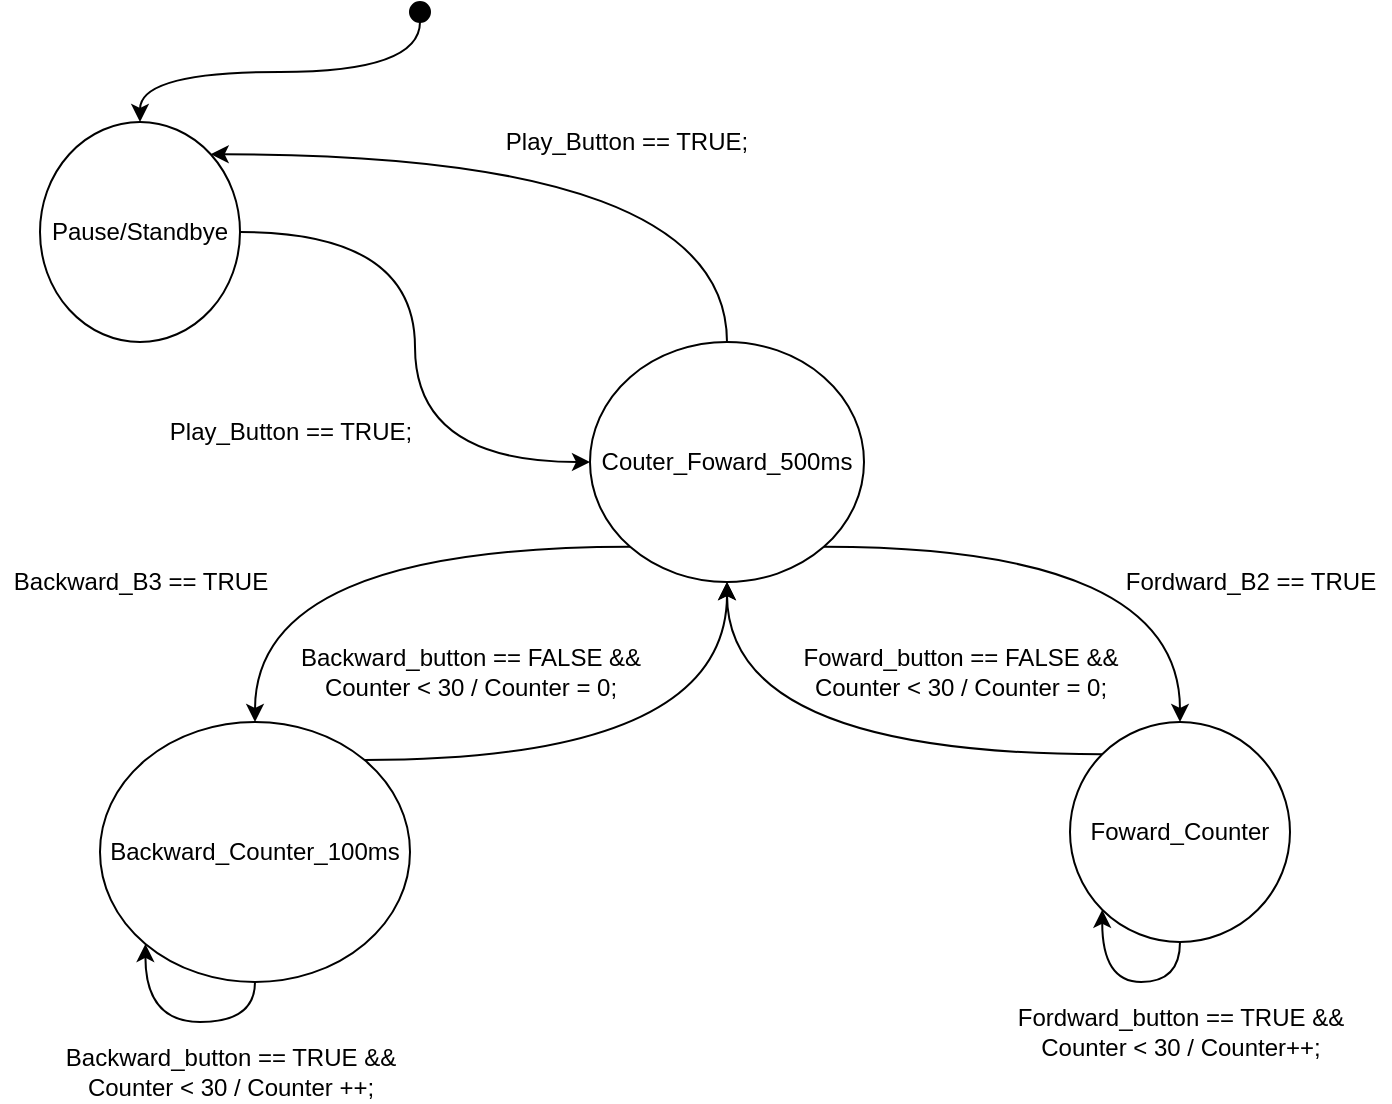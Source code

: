 <mxfile version="12.6.5" type="device"><diagram id="GSF70MEqEoRXxdnt4Wd_" name="Page-1"><mxGraphModel dx="655" dy="613" grid="1" gridSize="10" guides="1" tooltips="1" connect="1" arrows="1" fold="1" page="1" pageScale="1" pageWidth="827" pageHeight="1169" math="0" shadow="0"><root><mxCell id="0"/><mxCell id="1" parent="0"/><mxCell id="SVMWler_4aTxR4SaxBWR-27" style="edgeStyle=orthogonalEdgeStyle;curved=1;rounded=0;orthogonalLoop=1;jettySize=auto;html=1;exitX=1;exitY=0.5;exitDx=0;exitDy=0;entryX=0;entryY=0.5;entryDx=0;entryDy=0;" edge="1" parent="1" source="SVMWler_4aTxR4SaxBWR-1" target="SVMWler_4aTxR4SaxBWR-2"><mxGeometry relative="1" as="geometry"/></mxCell><mxCell id="SVMWler_4aTxR4SaxBWR-1" value="Pause/Standbye" style="ellipse;whiteSpace=wrap;html=1;" vertex="1" parent="1"><mxGeometry x="75" y="70" width="100" height="110" as="geometry"/></mxCell><mxCell id="SVMWler_4aTxR4SaxBWR-10" style="edgeStyle=orthogonalEdgeStyle;rounded=0;orthogonalLoop=1;jettySize=auto;html=1;exitX=0;exitY=1;exitDx=0;exitDy=0;entryX=0.5;entryY=0;entryDx=0;entryDy=0;curved=1;" edge="1" parent="1" source="SVMWler_4aTxR4SaxBWR-2" target="SVMWler_4aTxR4SaxBWR-8"><mxGeometry relative="1" as="geometry"/></mxCell><mxCell id="SVMWler_4aTxR4SaxBWR-11" style="edgeStyle=orthogonalEdgeStyle;rounded=0;orthogonalLoop=1;jettySize=auto;html=1;exitX=1;exitY=1;exitDx=0;exitDy=0;entryX=0.5;entryY=0;entryDx=0;entryDy=0;curved=1;" edge="1" parent="1" source="SVMWler_4aTxR4SaxBWR-2" target="SVMWler_4aTxR4SaxBWR-9"><mxGeometry relative="1" as="geometry"/></mxCell><mxCell id="SVMWler_4aTxR4SaxBWR-32" style="edgeStyle=orthogonalEdgeStyle;curved=1;rounded=0;orthogonalLoop=1;jettySize=auto;html=1;exitX=0.5;exitY=0;exitDx=0;exitDy=0;entryX=1;entryY=0;entryDx=0;entryDy=0;" edge="1" parent="1" source="SVMWler_4aTxR4SaxBWR-2" target="SVMWler_4aTxR4SaxBWR-1"><mxGeometry relative="1" as="geometry"/></mxCell><mxCell id="SVMWler_4aTxR4SaxBWR-2" value="Couter_Foward_500ms" style="ellipse;whiteSpace=wrap;html=1;" vertex="1" parent="1"><mxGeometry x="350" y="180" width="137" height="120" as="geometry"/></mxCell><mxCell id="SVMWler_4aTxR4SaxBWR-6" value="Play_Button == TRUE;" style="text;html=1;align=center;verticalAlign=middle;resizable=0;points=[];autosize=1;" vertex="1" parent="1"><mxGeometry x="130" y="215" width="140" height="20" as="geometry"/></mxCell><mxCell id="SVMWler_4aTxR4SaxBWR-20" style="edgeStyle=orthogonalEdgeStyle;curved=1;rounded=0;orthogonalLoop=1;jettySize=auto;html=1;exitX=1;exitY=0;exitDx=0;exitDy=0;entryX=0.5;entryY=1;entryDx=0;entryDy=0;" edge="1" parent="1" source="SVMWler_4aTxR4SaxBWR-8" target="SVMWler_4aTxR4SaxBWR-2"><mxGeometry relative="1" as="geometry"><mxPoint x="413" y="340" as="targetPoint"/></mxGeometry></mxCell><mxCell id="SVMWler_4aTxR4SaxBWR-8" value="Backward_Counter_100ms" style="ellipse;whiteSpace=wrap;html=1;" vertex="1" parent="1"><mxGeometry x="105" y="370" width="155" height="130" as="geometry"/></mxCell><mxCell id="SVMWler_4aTxR4SaxBWR-21" style="edgeStyle=orthogonalEdgeStyle;curved=1;rounded=0;orthogonalLoop=1;jettySize=auto;html=1;exitX=0;exitY=0;exitDx=0;exitDy=0;entryX=0.5;entryY=1;entryDx=0;entryDy=0;" edge="1" parent="1" source="SVMWler_4aTxR4SaxBWR-9" target="SVMWler_4aTxR4SaxBWR-2"><mxGeometry relative="1" as="geometry"><mxPoint x="413" y="340" as="targetPoint"/></mxGeometry></mxCell><mxCell id="SVMWler_4aTxR4SaxBWR-9" value="Foward_Counter" style="ellipse;whiteSpace=wrap;html=1;" vertex="1" parent="1"><mxGeometry x="590" y="370" width="110" height="110" as="geometry"/></mxCell><mxCell id="SVMWler_4aTxR4SaxBWR-12" value="Backward_B3 == TRUE" style="text;html=1;align=center;verticalAlign=middle;resizable=0;points=[];autosize=1;" vertex="1" parent="1"><mxGeometry x="55" y="290" width="140" height="20" as="geometry"/></mxCell><mxCell id="SVMWler_4aTxR4SaxBWR-13" value="Fordward_B2 == TRUE" style="text;html=1;align=center;verticalAlign=middle;resizable=0;points=[];autosize=1;" vertex="1" parent="1"><mxGeometry x="610" y="290" width="140" height="20" as="geometry"/></mxCell><mxCell id="SVMWler_4aTxR4SaxBWR-16" value="Backward_button == TRUE &amp;amp;&amp;amp; &lt;br&gt;Counter &amp;lt; 30 / Counter ++;" style="text;html=1;align=center;verticalAlign=middle;resizable=0;points=[];autosize=1;" vertex="1" parent="1"><mxGeometry x="80" y="530" width="180" height="30" as="geometry"/></mxCell><mxCell id="SVMWler_4aTxR4SaxBWR-19" value="Fordward_button == TRUE &amp;amp;&amp;amp; &lt;br&gt;Counter &amp;lt; 30 / Counter++;" style="text;html=1;align=center;verticalAlign=middle;resizable=0;points=[];autosize=1;" vertex="1" parent="1"><mxGeometry x="555" y="510" width="180" height="30" as="geometry"/></mxCell><mxCell id="SVMWler_4aTxR4SaxBWR-22" value="Backward_button == FALSE &amp;amp;&amp;amp;&lt;br&gt;Counter &amp;lt; 30 / Counter = 0;" style="text;html=1;align=center;verticalAlign=middle;resizable=0;points=[];autosize=1;" vertex="1" parent="1"><mxGeometry x="195" y="330" width="190" height="30" as="geometry"/></mxCell><mxCell id="SVMWler_4aTxR4SaxBWR-23" style="edgeStyle=orthogonalEdgeStyle;curved=1;rounded=0;orthogonalLoop=1;jettySize=auto;html=1;exitX=0.5;exitY=1;exitDx=0;exitDy=0;entryX=0;entryY=1;entryDx=0;entryDy=0;" edge="1" parent="1" source="SVMWler_4aTxR4SaxBWR-9" target="SVMWler_4aTxR4SaxBWR-9"><mxGeometry relative="1" as="geometry"/></mxCell><mxCell id="SVMWler_4aTxR4SaxBWR-25" style="edgeStyle=orthogonalEdgeStyle;curved=1;rounded=0;orthogonalLoop=1;jettySize=auto;html=1;exitX=0.5;exitY=1;exitDx=0;exitDy=0;entryX=0;entryY=1;entryDx=0;entryDy=0;" edge="1" parent="1" source="SVMWler_4aTxR4SaxBWR-8" target="SVMWler_4aTxR4SaxBWR-8"><mxGeometry relative="1" as="geometry"/></mxCell><mxCell id="SVMWler_4aTxR4SaxBWR-26" value="Foward_button == FALSE &amp;amp;&amp;amp;&lt;br&gt;Counter &amp;lt; 30 / Counter = 0;" style="text;html=1;align=center;verticalAlign=middle;resizable=0;points=[];autosize=1;" vertex="1" parent="1"><mxGeometry x="450" y="330" width="170" height="30" as="geometry"/></mxCell><mxCell id="SVMWler_4aTxR4SaxBWR-30" style="edgeStyle=orthogonalEdgeStyle;curved=1;rounded=0;orthogonalLoop=1;jettySize=auto;html=1;exitX=0.5;exitY=1;exitDx=0;exitDy=0;" edge="1" parent="1" source="SVMWler_4aTxR4SaxBWR-29" target="SVMWler_4aTxR4SaxBWR-1"><mxGeometry relative="1" as="geometry"/></mxCell><mxCell id="SVMWler_4aTxR4SaxBWR-29" value="" style="ellipse;whiteSpace=wrap;html=1;aspect=fixed;fillColor=#000000;" vertex="1" parent="1"><mxGeometry x="260" y="10" width="10" height="10" as="geometry"/></mxCell><mxCell id="SVMWler_4aTxR4SaxBWR-33" value="Play_Button == TRUE;" style="text;html=1;align=center;verticalAlign=middle;resizable=0;points=[];autosize=1;" vertex="1" parent="1"><mxGeometry x="298" y="70" width="140" height="20" as="geometry"/></mxCell></root></mxGraphModel></diagram></mxfile>